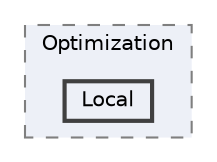 digraph "C:/GIT 2/numerics/.NET 8.0/Numerics/Mathematics/Optimization/Local"
{
 // LATEX_PDF_SIZE
  bgcolor="transparent";
  edge [fontname=Helvetica,fontsize=10,labelfontname=Helvetica,labelfontsize=10];
  node [fontname=Helvetica,fontsize=10,shape=box,height=0.2,width=0.4];
  compound=true
  subgraph clusterdir_4fb306b7b960b3fa26fc204cafd4a1db {
    graph [ bgcolor="#edf0f7", pencolor="grey50", label="Optimization", fontname=Helvetica,fontsize=10 style="filled,dashed", URL="dir_4fb306b7b960b3fa26fc204cafd4a1db.html",tooltip=""]
  dir_1ae199f7b25e85659e54455b10a0e343 [label="Local", fillcolor="#edf0f7", color="grey25", style="filled,bold", URL="dir_1ae199f7b25e85659e54455b10a0e343.html",tooltip=""];
  }
}
